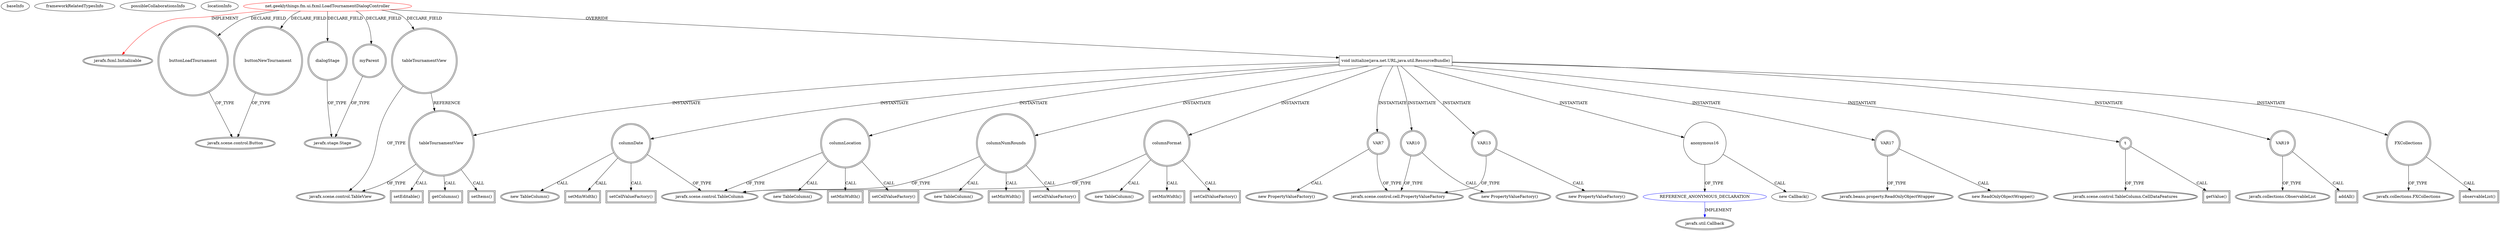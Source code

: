 digraph {
baseInfo[graphId=500,category="extension_graph",isAnonymous=false,possibleRelation=true]
frameworkRelatedTypesInfo[0="javafx.fxml.Initializable"]
possibleCollaborationsInfo[0="500~OVERRIDING_METHOD_DECLARATION-INSTANTIATION-~javafx.fxml.Initializable ~javafx.util.Callback ~false~true"]
locationInfo[projectName="Geekly-fieldmarshalfx",filePath="/Geekly-fieldmarshalfx/fieldmarshalfx-master/src/net/geeklythings/fm/ui/fxml/LoadTournamentDialogController.java",contextSignature="LoadTournamentDialogController",graphId="500"]
0[label="net.geeklythings.fm.ui.fxml.LoadTournamentDialogController",vertexType="ROOT_CLIENT_CLASS_DECLARATION",isFrameworkType=false,color=red]
1[label="javafx.fxml.Initializable",vertexType="FRAMEWORK_INTERFACE_TYPE",isFrameworkType=true,peripheries=2]
2[label="buttonLoadTournament",vertexType="FIELD_DECLARATION",isFrameworkType=true,peripheries=2,shape=circle]
3[label="javafx.scene.control.Button",vertexType="FRAMEWORK_CLASS_TYPE",isFrameworkType=true,peripheries=2]
4[label="buttonNewTournament",vertexType="FIELD_DECLARATION",isFrameworkType=true,peripheries=2,shape=circle]
6[label="dialogStage",vertexType="FIELD_DECLARATION",isFrameworkType=true,peripheries=2,shape=circle]
7[label="javafx.stage.Stage",vertexType="FRAMEWORK_CLASS_TYPE",isFrameworkType=true,peripheries=2]
8[label="myParent",vertexType="FIELD_DECLARATION",isFrameworkType=true,peripheries=2,shape=circle]
10[label="tableTournamentView",vertexType="FIELD_DECLARATION",isFrameworkType=true,peripheries=2,shape=circle]
11[label="javafx.scene.control.TableView",vertexType="FRAMEWORK_CLASS_TYPE",isFrameworkType=true,peripheries=2]
12[label="void initialize(java.net.URL,java.util.ResourceBundle)",vertexType="OVERRIDING_METHOD_DECLARATION",isFrameworkType=false,shape=box]
13[label="tableTournamentView",vertexType="VARIABLE_EXPRESION",isFrameworkType=true,peripheries=2,shape=circle]
14[label="setEditable()",vertexType="INSIDE_CALL",isFrameworkType=true,peripheries=2,shape=box]
17[label="columnDate",vertexType="VARIABLE_EXPRESION",isFrameworkType=true,peripheries=2,shape=circle]
18[label="javafx.scene.control.TableColumn",vertexType="FRAMEWORK_CLASS_TYPE",isFrameworkType=true,peripheries=2]
16[label="new TableColumn()",vertexType="CONSTRUCTOR_CALL",isFrameworkType=true,peripheries=2]
20[label="columnLocation",vertexType="VARIABLE_EXPRESION",isFrameworkType=true,peripheries=2,shape=circle]
19[label="new TableColumn()",vertexType="CONSTRUCTOR_CALL",isFrameworkType=true,peripheries=2]
23[label="columnNumRounds",vertexType="VARIABLE_EXPRESION",isFrameworkType=true,peripheries=2,shape=circle]
22[label="new TableColumn()",vertexType="CONSTRUCTOR_CALL",isFrameworkType=true,peripheries=2]
26[label="columnFormat",vertexType="VARIABLE_EXPRESION",isFrameworkType=true,peripheries=2,shape=circle]
25[label="new TableColumn()",vertexType="CONSTRUCTOR_CALL",isFrameworkType=true,peripheries=2]
29[label="setMinWidth()",vertexType="INSIDE_CALL",isFrameworkType=true,peripheries=2,shape=box]
31[label="setCellValueFactory()",vertexType="INSIDE_CALL",isFrameworkType=true,peripheries=2,shape=box]
33[label="VAR7",vertexType="VARIABLE_EXPRESION",isFrameworkType=true,peripheries=2,shape=circle]
34[label="javafx.scene.control.cell.PropertyValueFactory",vertexType="FRAMEWORK_CLASS_TYPE",isFrameworkType=true,peripheries=2]
32[label="new PropertyValueFactory()",vertexType="CONSTRUCTOR_CALL",isFrameworkType=true,peripheries=2]
36[label="setMinWidth()",vertexType="INSIDE_CALL",isFrameworkType=true,peripheries=2,shape=box]
38[label="setCellValueFactory()",vertexType="INSIDE_CALL",isFrameworkType=true,peripheries=2,shape=box]
40[label="VAR10",vertexType="VARIABLE_EXPRESION",isFrameworkType=true,peripheries=2,shape=circle]
39[label="new PropertyValueFactory()",vertexType="CONSTRUCTOR_CALL",isFrameworkType=true,peripheries=2]
43[label="setMinWidth()",vertexType="INSIDE_CALL",isFrameworkType=true,peripheries=2,shape=box]
45[label="setCellValueFactory()",vertexType="INSIDE_CALL",isFrameworkType=true,peripheries=2,shape=box]
47[label="VAR13",vertexType="VARIABLE_EXPRESION",isFrameworkType=true,peripheries=2,shape=circle]
46[label="new PropertyValueFactory()",vertexType="CONSTRUCTOR_CALL",isFrameworkType=true,peripheries=2]
50[label="setMinWidth()",vertexType="INSIDE_CALL",isFrameworkType=true,peripheries=2,shape=box]
52[label="setCellValueFactory()",vertexType="INSIDE_CALL",isFrameworkType=true,peripheries=2,shape=box]
54[label="anonymous16",vertexType="VARIABLE_EXPRESION",isFrameworkType=false,shape=circle]
55[label="REFERENCE_ANONYMOUS_DECLARATION",vertexType="REFERENCE_ANONYMOUS_DECLARATION",isFrameworkType=false,color=blue]
56[label="javafx.util.Callback",vertexType="FRAMEWORK_INTERFACE_TYPE",isFrameworkType=true,peripheries=2]
53[label="new Callback()",vertexType="CONSTRUCTOR_CALL",isFrameworkType=false]
58[label="VAR17",vertexType="VARIABLE_EXPRESION",isFrameworkType=true,peripheries=2,shape=circle]
59[label="javafx.beans.property.ReadOnlyObjectWrapper",vertexType="FRAMEWORK_CLASS_TYPE",isFrameworkType=true,peripheries=2]
57[label="new ReadOnlyObjectWrapper()",vertexType="CONSTRUCTOR_CALL",isFrameworkType=true,peripheries=2]
60[label="t",vertexType="VARIABLE_EXPRESION",isFrameworkType=true,peripheries=2,shape=circle]
62[label="javafx.scene.control.TableColumn.CellDataFeatures",vertexType="FRAMEWORK_CLASS_TYPE",isFrameworkType=true,peripheries=2]
61[label="getValue()",vertexType="INSIDE_CALL",isFrameworkType=true,peripheries=2,shape=box]
63[label="VAR19",vertexType="VARIABLE_EXPRESION",isFrameworkType=true,peripheries=2,shape=circle]
65[label="javafx.collections.ObservableList",vertexType="FRAMEWORK_INTERFACE_TYPE",isFrameworkType=true,peripheries=2]
64[label="addAll()",vertexType="INSIDE_CALL",isFrameworkType=true,peripheries=2,shape=box]
67[label="getColumns()",vertexType="INSIDE_CALL",isFrameworkType=true,peripheries=2,shape=box]
68[label="FXCollections",vertexType="VARIABLE_EXPRESION",isFrameworkType=true,peripheries=2,shape=circle]
70[label="javafx.collections.FXCollections",vertexType="FRAMEWORK_CLASS_TYPE",isFrameworkType=true,peripheries=2]
69[label="observableList()",vertexType="INSIDE_CALL",isFrameworkType=true,peripheries=2,shape=box]
72[label="setItems()",vertexType="INSIDE_CALL",isFrameworkType=true,peripheries=2,shape=box]
0->1[label="IMPLEMENT",color=red]
0->2[label="DECLARE_FIELD"]
2->3[label="OF_TYPE"]
0->4[label="DECLARE_FIELD"]
4->3[label="OF_TYPE"]
0->6[label="DECLARE_FIELD"]
6->7[label="OF_TYPE"]
0->8[label="DECLARE_FIELD"]
8->7[label="OF_TYPE"]
0->10[label="DECLARE_FIELD"]
10->11[label="OF_TYPE"]
0->12[label="OVERRIDE"]
12->13[label="INSTANTIATE"]
10->13[label="REFERENCE"]
13->11[label="OF_TYPE"]
13->14[label="CALL"]
12->17[label="INSTANTIATE"]
17->18[label="OF_TYPE"]
17->16[label="CALL"]
12->20[label="INSTANTIATE"]
20->18[label="OF_TYPE"]
20->19[label="CALL"]
12->23[label="INSTANTIATE"]
23->18[label="OF_TYPE"]
23->22[label="CALL"]
12->26[label="INSTANTIATE"]
26->18[label="OF_TYPE"]
26->25[label="CALL"]
17->29[label="CALL"]
17->31[label="CALL"]
12->33[label="INSTANTIATE"]
33->34[label="OF_TYPE"]
33->32[label="CALL"]
20->36[label="CALL"]
20->38[label="CALL"]
12->40[label="INSTANTIATE"]
40->34[label="OF_TYPE"]
40->39[label="CALL"]
23->43[label="CALL"]
23->45[label="CALL"]
12->47[label="INSTANTIATE"]
47->34[label="OF_TYPE"]
47->46[label="CALL"]
26->50[label="CALL"]
26->52[label="CALL"]
12->54[label="INSTANTIATE"]
55->56[label="IMPLEMENT",color=blue]
54->55[label="OF_TYPE"]
54->53[label="CALL"]
12->58[label="INSTANTIATE"]
58->59[label="OF_TYPE"]
58->57[label="CALL"]
12->60[label="INSTANTIATE"]
60->62[label="OF_TYPE"]
60->61[label="CALL"]
12->63[label="INSTANTIATE"]
63->65[label="OF_TYPE"]
63->64[label="CALL"]
13->67[label="CALL"]
12->68[label="INSTANTIATE"]
68->70[label="OF_TYPE"]
68->69[label="CALL"]
13->72[label="CALL"]
}

